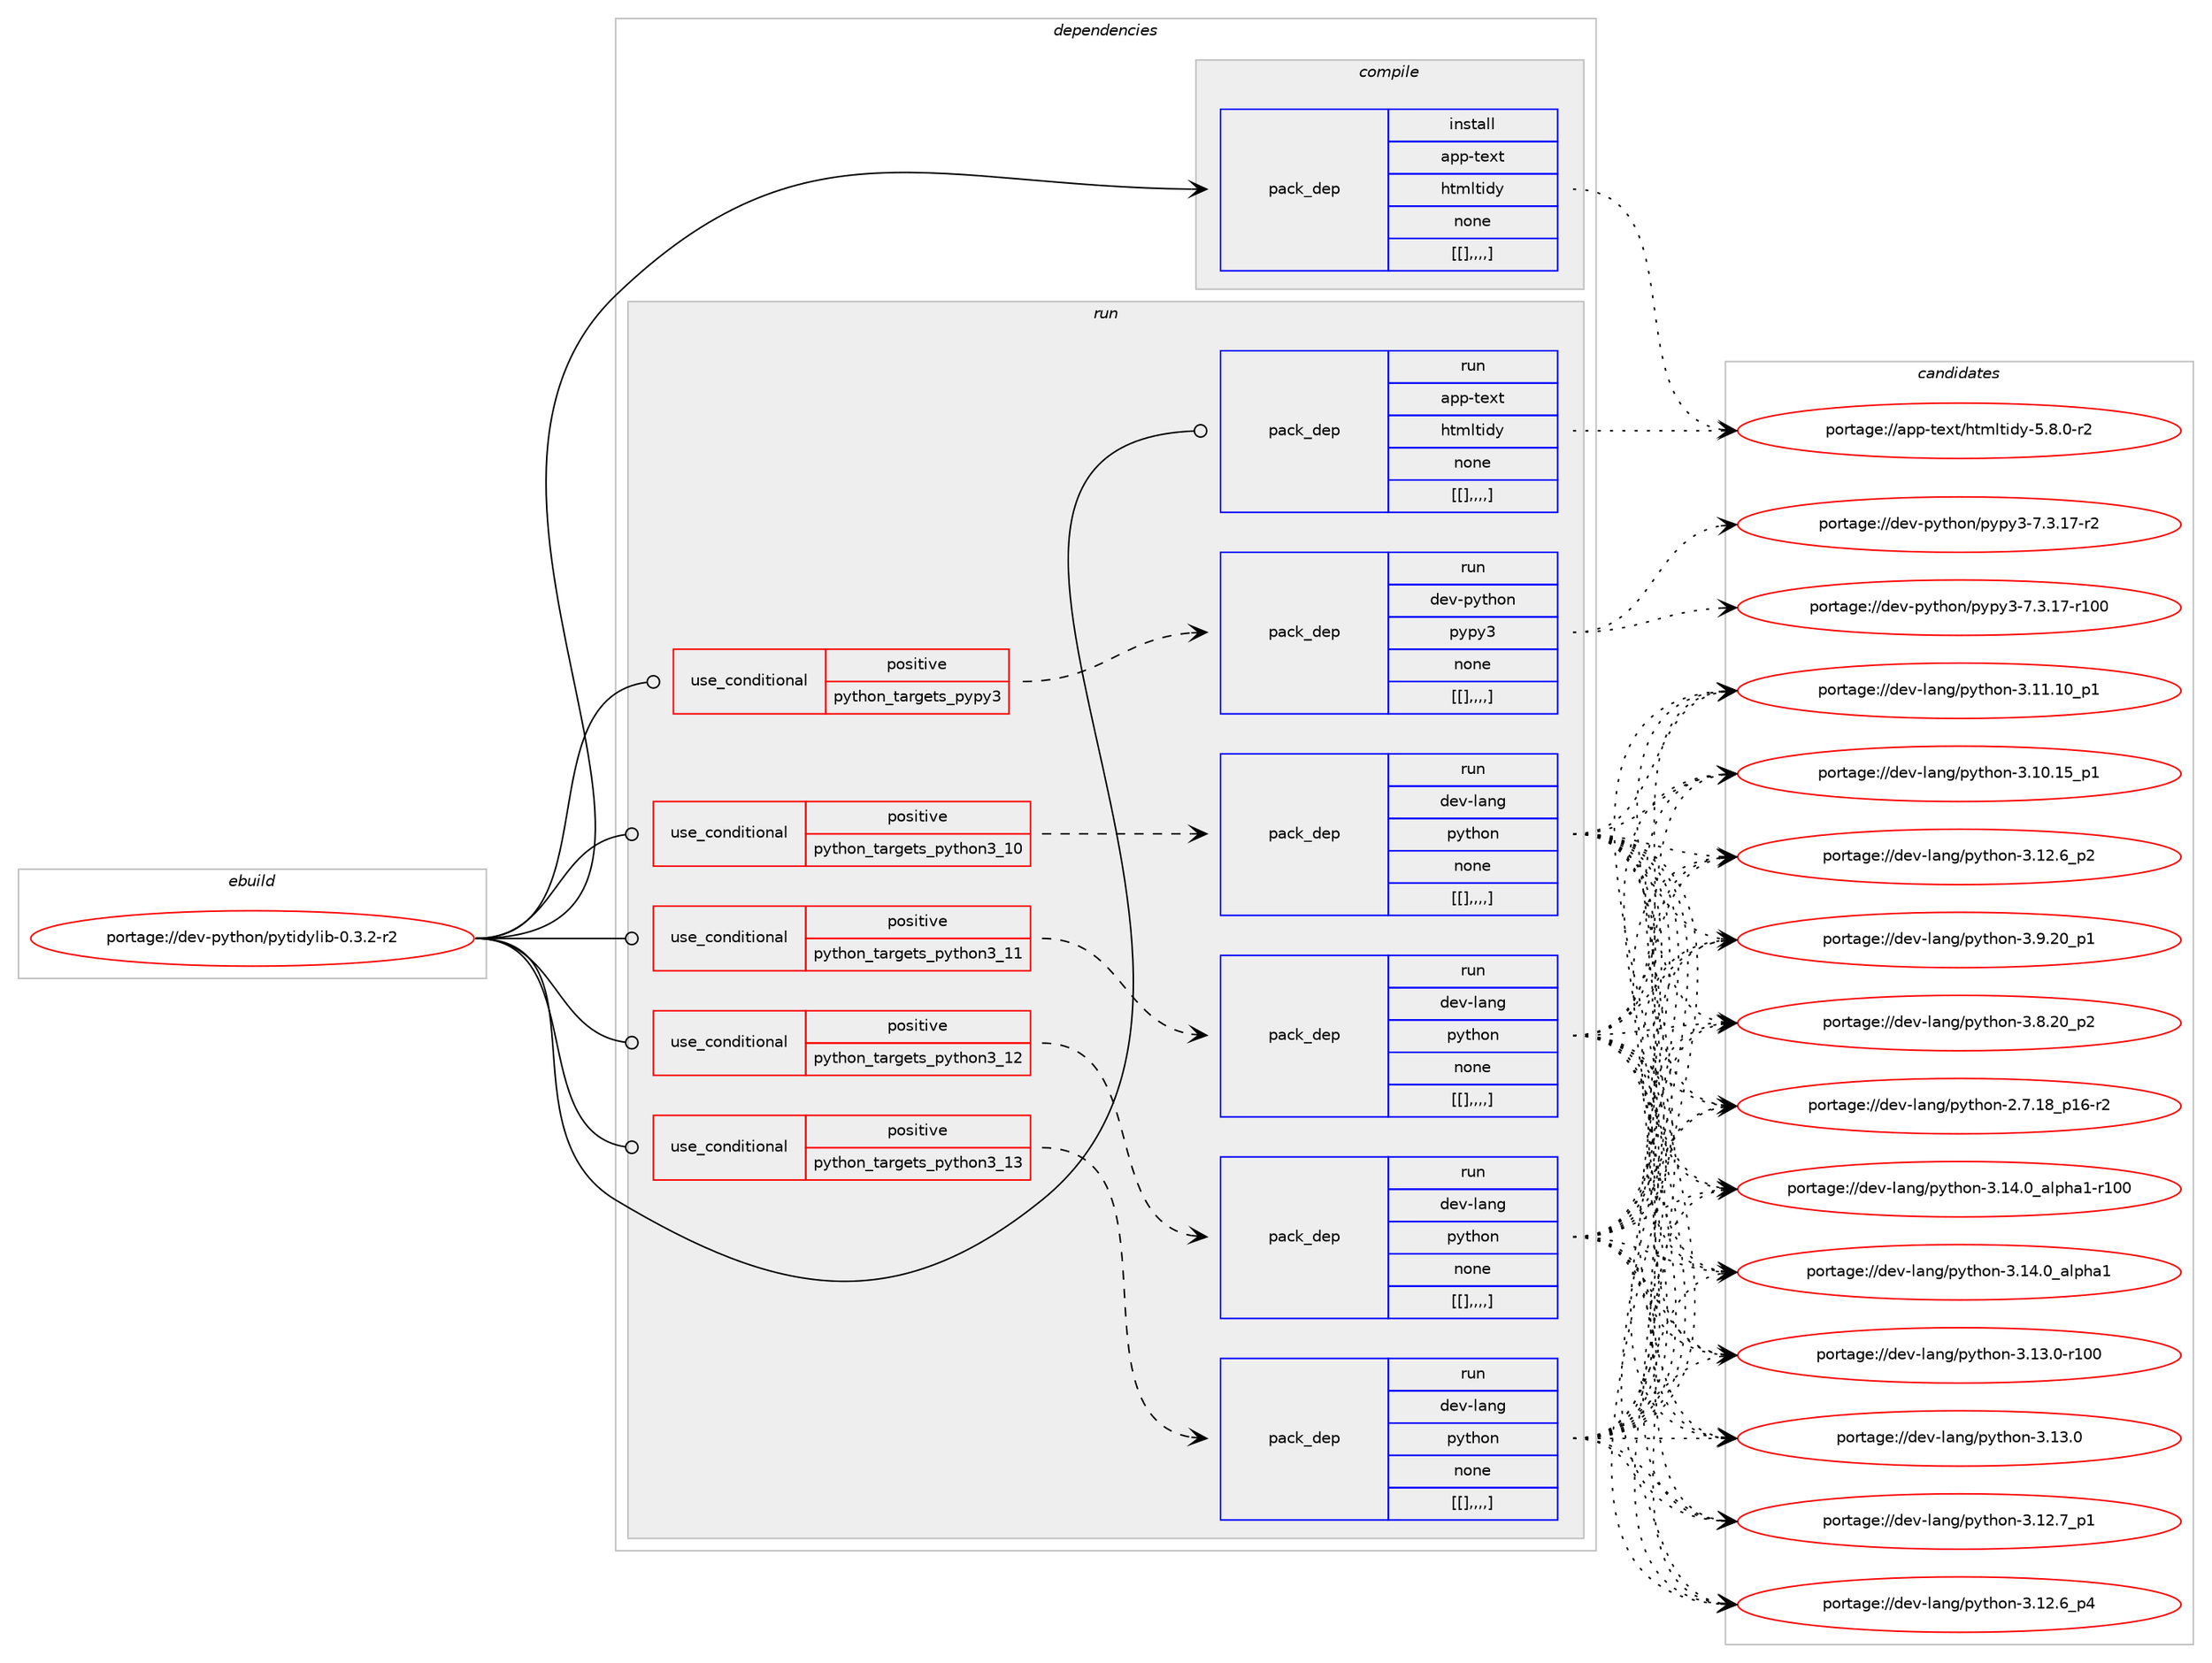 digraph prolog {

# *************
# Graph options
# *************

newrank=true;
concentrate=true;
compound=true;
graph [rankdir=LR,fontname=Helvetica,fontsize=10,ranksep=1.5];#, ranksep=2.5, nodesep=0.2];
edge  [arrowhead=vee];
node  [fontname=Helvetica,fontsize=10];

# **********
# The ebuild
# **********

subgraph cluster_leftcol {
color=gray;
label=<<i>ebuild</i>>;
id [label="portage://dev-python/pytidylib-0.3.2-r2", color=red, width=4, href="../dev-python/pytidylib-0.3.2-r2.svg"];
}

# ****************
# The dependencies
# ****************

subgraph cluster_midcol {
color=gray;
label=<<i>dependencies</i>>;
subgraph cluster_compile {
fillcolor="#eeeeee";
style=filled;
label=<<i>compile</i>>;
subgraph pack124763 {
dependency167257 [label=<<TABLE BORDER="0" CELLBORDER="1" CELLSPACING="0" CELLPADDING="4" WIDTH="220"><TR><TD ROWSPAN="6" CELLPADDING="30">pack_dep</TD></TR><TR><TD WIDTH="110">install</TD></TR><TR><TD>app-text</TD></TR><TR><TD>htmltidy</TD></TR><TR><TD>none</TD></TR><TR><TD>[[],,,,]</TD></TR></TABLE>>, shape=none, color=blue];
}
id:e -> dependency167257:w [weight=20,style="solid",arrowhead="vee"];
}
subgraph cluster_compileandrun {
fillcolor="#eeeeee";
style=filled;
label=<<i>compile and run</i>>;
}
subgraph cluster_run {
fillcolor="#eeeeee";
style=filled;
label=<<i>run</i>>;
subgraph cond41161 {
dependency167281 [label=<<TABLE BORDER="0" CELLBORDER="1" CELLSPACING="0" CELLPADDING="4"><TR><TD ROWSPAN="3" CELLPADDING="10">use_conditional</TD></TR><TR><TD>positive</TD></TR><TR><TD>python_targets_pypy3</TD></TR></TABLE>>, shape=none, color=red];
subgraph pack124787 {
dependency167288 [label=<<TABLE BORDER="0" CELLBORDER="1" CELLSPACING="0" CELLPADDING="4" WIDTH="220"><TR><TD ROWSPAN="6" CELLPADDING="30">pack_dep</TD></TR><TR><TD WIDTH="110">run</TD></TR><TR><TD>dev-python</TD></TR><TR><TD>pypy3</TD></TR><TR><TD>none</TD></TR><TR><TD>[[],,,,]</TD></TR></TABLE>>, shape=none, color=blue];
}
dependency167281:e -> dependency167288:w [weight=20,style="dashed",arrowhead="vee"];
}
id:e -> dependency167281:w [weight=20,style="solid",arrowhead="odot"];
subgraph cond41173 {
dependency167315 [label=<<TABLE BORDER="0" CELLBORDER="1" CELLSPACING="0" CELLPADDING="4"><TR><TD ROWSPAN="3" CELLPADDING="10">use_conditional</TD></TR><TR><TD>positive</TD></TR><TR><TD>python_targets_python3_10</TD></TR></TABLE>>, shape=none, color=red];
subgraph pack124815 {
dependency167354 [label=<<TABLE BORDER="0" CELLBORDER="1" CELLSPACING="0" CELLPADDING="4" WIDTH="220"><TR><TD ROWSPAN="6" CELLPADDING="30">pack_dep</TD></TR><TR><TD WIDTH="110">run</TD></TR><TR><TD>dev-lang</TD></TR><TR><TD>python</TD></TR><TR><TD>none</TD></TR><TR><TD>[[],,,,]</TD></TR></TABLE>>, shape=none, color=blue];
}
dependency167315:e -> dependency167354:w [weight=20,style="dashed",arrowhead="vee"];
}
id:e -> dependency167315:w [weight=20,style="solid",arrowhead="odot"];
subgraph cond41196 {
dependency167361 [label=<<TABLE BORDER="0" CELLBORDER="1" CELLSPACING="0" CELLPADDING="4"><TR><TD ROWSPAN="3" CELLPADDING="10">use_conditional</TD></TR><TR><TD>positive</TD></TR><TR><TD>python_targets_python3_11</TD></TR></TABLE>>, shape=none, color=red];
subgraph pack124856 {
dependency167432 [label=<<TABLE BORDER="0" CELLBORDER="1" CELLSPACING="0" CELLPADDING="4" WIDTH="220"><TR><TD ROWSPAN="6" CELLPADDING="30">pack_dep</TD></TR><TR><TD WIDTH="110">run</TD></TR><TR><TD>dev-lang</TD></TR><TR><TD>python</TD></TR><TR><TD>none</TD></TR><TR><TD>[[],,,,]</TD></TR></TABLE>>, shape=none, color=blue];
}
dependency167361:e -> dependency167432:w [weight=20,style="dashed",arrowhead="vee"];
}
id:e -> dependency167361:w [weight=20,style="solid",arrowhead="odot"];
subgraph cond41225 {
dependency167530 [label=<<TABLE BORDER="0" CELLBORDER="1" CELLSPACING="0" CELLPADDING="4"><TR><TD ROWSPAN="3" CELLPADDING="10">use_conditional</TD></TR><TR><TD>positive</TD></TR><TR><TD>python_targets_python3_12</TD></TR></TABLE>>, shape=none, color=red];
subgraph pack124927 {
dependency167549 [label=<<TABLE BORDER="0" CELLBORDER="1" CELLSPACING="0" CELLPADDING="4" WIDTH="220"><TR><TD ROWSPAN="6" CELLPADDING="30">pack_dep</TD></TR><TR><TD WIDTH="110">run</TD></TR><TR><TD>dev-lang</TD></TR><TR><TD>python</TD></TR><TR><TD>none</TD></TR><TR><TD>[[],,,,]</TD></TR></TABLE>>, shape=none, color=blue];
}
dependency167530:e -> dependency167549:w [weight=20,style="dashed",arrowhead="vee"];
}
id:e -> dependency167530:w [weight=20,style="solid",arrowhead="odot"];
subgraph cond41290 {
dependency167571 [label=<<TABLE BORDER="0" CELLBORDER="1" CELLSPACING="0" CELLPADDING="4"><TR><TD ROWSPAN="3" CELLPADDING="10">use_conditional</TD></TR><TR><TD>positive</TD></TR><TR><TD>python_targets_python3_13</TD></TR></TABLE>>, shape=none, color=red];
subgraph pack124963 {
dependency167613 [label=<<TABLE BORDER="0" CELLBORDER="1" CELLSPACING="0" CELLPADDING="4" WIDTH="220"><TR><TD ROWSPAN="6" CELLPADDING="30">pack_dep</TD></TR><TR><TD WIDTH="110">run</TD></TR><TR><TD>dev-lang</TD></TR><TR><TD>python</TD></TR><TR><TD>none</TD></TR><TR><TD>[[],,,,]</TD></TR></TABLE>>, shape=none, color=blue];
}
dependency167571:e -> dependency167613:w [weight=20,style="dashed",arrowhead="vee"];
}
id:e -> dependency167571:w [weight=20,style="solid",arrowhead="odot"];
subgraph pack124975 {
dependency167621 [label=<<TABLE BORDER="0" CELLBORDER="1" CELLSPACING="0" CELLPADDING="4" WIDTH="220"><TR><TD ROWSPAN="6" CELLPADDING="30">pack_dep</TD></TR><TR><TD WIDTH="110">run</TD></TR><TR><TD>app-text</TD></TR><TR><TD>htmltidy</TD></TR><TR><TD>none</TD></TR><TR><TD>[[],,,,]</TD></TR></TABLE>>, shape=none, color=blue];
}
id:e -> dependency167621:w [weight=20,style="solid",arrowhead="odot"];
}
}

# **************
# The candidates
# **************

subgraph cluster_choices {
rank=same;
color=gray;
label=<<i>candidates</i>>;

subgraph choice124687 {
color=black;
nodesep=1;
choice9711211245116101120116471041161091081161051001214553465646484511450 [label="portage://app-text/htmltidy-5.8.0-r2", color=red, width=4,href="../app-text/htmltidy-5.8.0-r2.svg"];
dependency167257:e -> choice9711211245116101120116471041161091081161051001214553465646484511450:w [style=dotted,weight="100"];
}
subgraph choice124691 {
color=black;
nodesep=1;
choice100101118451121211161041111104711212111212151455546514649554511450 [label="portage://dev-python/pypy3-7.3.17-r2", color=red, width=4,href="../dev-python/pypy3-7.3.17-r2.svg"];
choice1001011184511212111610411111047112121112121514555465146495545114494848 [label="portage://dev-python/pypy3-7.3.17-r100", color=red, width=4,href="../dev-python/pypy3-7.3.17-r100.svg"];
dependency167288:e -> choice100101118451121211161041111104711212111212151455546514649554511450:w [style=dotted,weight="100"];
dependency167288:e -> choice1001011184511212111610411111047112121112121514555465146495545114494848:w [style=dotted,weight="100"];
}
subgraph choice124694 {
color=black;
nodesep=1;
choice100101118451089711010347112121116104111110455146495246489597108112104974945114494848 [label="portage://dev-lang/python-3.14.0_alpha1-r100", color=red, width=4,href="../dev-lang/python-3.14.0_alpha1-r100.svg"];
choice1001011184510897110103471121211161041111104551464952464895971081121049749 [label="portage://dev-lang/python-3.14.0_alpha1", color=red, width=4,href="../dev-lang/python-3.14.0_alpha1.svg"];
choice1001011184510897110103471121211161041111104551464951464845114494848 [label="portage://dev-lang/python-3.13.0-r100", color=red, width=4,href="../dev-lang/python-3.13.0-r100.svg"];
choice10010111845108971101034711212111610411111045514649514648 [label="portage://dev-lang/python-3.13.0", color=red, width=4,href="../dev-lang/python-3.13.0.svg"];
choice100101118451089711010347112121116104111110455146495046559511249 [label="portage://dev-lang/python-3.12.7_p1", color=red, width=4,href="../dev-lang/python-3.12.7_p1.svg"];
choice100101118451089711010347112121116104111110455146495046549511252 [label="portage://dev-lang/python-3.12.6_p4", color=red, width=4,href="../dev-lang/python-3.12.6_p4.svg"];
choice100101118451089711010347112121116104111110455146495046549511250 [label="portage://dev-lang/python-3.12.6_p2", color=red, width=4,href="../dev-lang/python-3.12.6_p2.svg"];
choice10010111845108971101034711212111610411111045514649494649489511249 [label="portage://dev-lang/python-3.11.10_p1", color=red, width=4,href="../dev-lang/python-3.11.10_p1.svg"];
choice10010111845108971101034711212111610411111045514649484649539511249 [label="portage://dev-lang/python-3.10.15_p1", color=red, width=4,href="../dev-lang/python-3.10.15_p1.svg"];
choice100101118451089711010347112121116104111110455146574650489511249 [label="portage://dev-lang/python-3.9.20_p1", color=red, width=4,href="../dev-lang/python-3.9.20_p1.svg"];
choice100101118451089711010347112121116104111110455146564650489511250 [label="portage://dev-lang/python-3.8.20_p2", color=red, width=4,href="../dev-lang/python-3.8.20_p2.svg"];
choice100101118451089711010347112121116104111110455046554649569511249544511450 [label="portage://dev-lang/python-2.7.18_p16-r2", color=red, width=4,href="../dev-lang/python-2.7.18_p16-r2.svg"];
dependency167354:e -> choice100101118451089711010347112121116104111110455146495246489597108112104974945114494848:w [style=dotted,weight="100"];
dependency167354:e -> choice1001011184510897110103471121211161041111104551464952464895971081121049749:w [style=dotted,weight="100"];
dependency167354:e -> choice1001011184510897110103471121211161041111104551464951464845114494848:w [style=dotted,weight="100"];
dependency167354:e -> choice10010111845108971101034711212111610411111045514649514648:w [style=dotted,weight="100"];
dependency167354:e -> choice100101118451089711010347112121116104111110455146495046559511249:w [style=dotted,weight="100"];
dependency167354:e -> choice100101118451089711010347112121116104111110455146495046549511252:w [style=dotted,weight="100"];
dependency167354:e -> choice100101118451089711010347112121116104111110455146495046549511250:w [style=dotted,weight="100"];
dependency167354:e -> choice10010111845108971101034711212111610411111045514649494649489511249:w [style=dotted,weight="100"];
dependency167354:e -> choice10010111845108971101034711212111610411111045514649484649539511249:w [style=dotted,weight="100"];
dependency167354:e -> choice100101118451089711010347112121116104111110455146574650489511249:w [style=dotted,weight="100"];
dependency167354:e -> choice100101118451089711010347112121116104111110455146564650489511250:w [style=dotted,weight="100"];
dependency167354:e -> choice100101118451089711010347112121116104111110455046554649569511249544511450:w [style=dotted,weight="100"];
}
subgraph choice124723 {
color=black;
nodesep=1;
choice100101118451089711010347112121116104111110455146495246489597108112104974945114494848 [label="portage://dev-lang/python-3.14.0_alpha1-r100", color=red, width=4,href="../dev-lang/python-3.14.0_alpha1-r100.svg"];
choice1001011184510897110103471121211161041111104551464952464895971081121049749 [label="portage://dev-lang/python-3.14.0_alpha1", color=red, width=4,href="../dev-lang/python-3.14.0_alpha1.svg"];
choice1001011184510897110103471121211161041111104551464951464845114494848 [label="portage://dev-lang/python-3.13.0-r100", color=red, width=4,href="../dev-lang/python-3.13.0-r100.svg"];
choice10010111845108971101034711212111610411111045514649514648 [label="portage://dev-lang/python-3.13.0", color=red, width=4,href="../dev-lang/python-3.13.0.svg"];
choice100101118451089711010347112121116104111110455146495046559511249 [label="portage://dev-lang/python-3.12.7_p1", color=red, width=4,href="../dev-lang/python-3.12.7_p1.svg"];
choice100101118451089711010347112121116104111110455146495046549511252 [label="portage://dev-lang/python-3.12.6_p4", color=red, width=4,href="../dev-lang/python-3.12.6_p4.svg"];
choice100101118451089711010347112121116104111110455146495046549511250 [label="portage://dev-lang/python-3.12.6_p2", color=red, width=4,href="../dev-lang/python-3.12.6_p2.svg"];
choice10010111845108971101034711212111610411111045514649494649489511249 [label="portage://dev-lang/python-3.11.10_p1", color=red, width=4,href="../dev-lang/python-3.11.10_p1.svg"];
choice10010111845108971101034711212111610411111045514649484649539511249 [label="portage://dev-lang/python-3.10.15_p1", color=red, width=4,href="../dev-lang/python-3.10.15_p1.svg"];
choice100101118451089711010347112121116104111110455146574650489511249 [label="portage://dev-lang/python-3.9.20_p1", color=red, width=4,href="../dev-lang/python-3.9.20_p1.svg"];
choice100101118451089711010347112121116104111110455146564650489511250 [label="portage://dev-lang/python-3.8.20_p2", color=red, width=4,href="../dev-lang/python-3.8.20_p2.svg"];
choice100101118451089711010347112121116104111110455046554649569511249544511450 [label="portage://dev-lang/python-2.7.18_p16-r2", color=red, width=4,href="../dev-lang/python-2.7.18_p16-r2.svg"];
dependency167432:e -> choice100101118451089711010347112121116104111110455146495246489597108112104974945114494848:w [style=dotted,weight="100"];
dependency167432:e -> choice1001011184510897110103471121211161041111104551464952464895971081121049749:w [style=dotted,weight="100"];
dependency167432:e -> choice1001011184510897110103471121211161041111104551464951464845114494848:w [style=dotted,weight="100"];
dependency167432:e -> choice10010111845108971101034711212111610411111045514649514648:w [style=dotted,weight="100"];
dependency167432:e -> choice100101118451089711010347112121116104111110455146495046559511249:w [style=dotted,weight="100"];
dependency167432:e -> choice100101118451089711010347112121116104111110455146495046549511252:w [style=dotted,weight="100"];
dependency167432:e -> choice100101118451089711010347112121116104111110455146495046549511250:w [style=dotted,weight="100"];
dependency167432:e -> choice10010111845108971101034711212111610411111045514649494649489511249:w [style=dotted,weight="100"];
dependency167432:e -> choice10010111845108971101034711212111610411111045514649484649539511249:w [style=dotted,weight="100"];
dependency167432:e -> choice100101118451089711010347112121116104111110455146574650489511249:w [style=dotted,weight="100"];
dependency167432:e -> choice100101118451089711010347112121116104111110455146564650489511250:w [style=dotted,weight="100"];
dependency167432:e -> choice100101118451089711010347112121116104111110455046554649569511249544511450:w [style=dotted,weight="100"];
}
subgraph choice124732 {
color=black;
nodesep=1;
choice100101118451089711010347112121116104111110455146495246489597108112104974945114494848 [label="portage://dev-lang/python-3.14.0_alpha1-r100", color=red, width=4,href="../dev-lang/python-3.14.0_alpha1-r100.svg"];
choice1001011184510897110103471121211161041111104551464952464895971081121049749 [label="portage://dev-lang/python-3.14.0_alpha1", color=red, width=4,href="../dev-lang/python-3.14.0_alpha1.svg"];
choice1001011184510897110103471121211161041111104551464951464845114494848 [label="portage://dev-lang/python-3.13.0-r100", color=red, width=4,href="../dev-lang/python-3.13.0-r100.svg"];
choice10010111845108971101034711212111610411111045514649514648 [label="portage://dev-lang/python-3.13.0", color=red, width=4,href="../dev-lang/python-3.13.0.svg"];
choice100101118451089711010347112121116104111110455146495046559511249 [label="portage://dev-lang/python-3.12.7_p1", color=red, width=4,href="../dev-lang/python-3.12.7_p1.svg"];
choice100101118451089711010347112121116104111110455146495046549511252 [label="portage://dev-lang/python-3.12.6_p4", color=red, width=4,href="../dev-lang/python-3.12.6_p4.svg"];
choice100101118451089711010347112121116104111110455146495046549511250 [label="portage://dev-lang/python-3.12.6_p2", color=red, width=4,href="../dev-lang/python-3.12.6_p2.svg"];
choice10010111845108971101034711212111610411111045514649494649489511249 [label="portage://dev-lang/python-3.11.10_p1", color=red, width=4,href="../dev-lang/python-3.11.10_p1.svg"];
choice10010111845108971101034711212111610411111045514649484649539511249 [label="portage://dev-lang/python-3.10.15_p1", color=red, width=4,href="../dev-lang/python-3.10.15_p1.svg"];
choice100101118451089711010347112121116104111110455146574650489511249 [label="portage://dev-lang/python-3.9.20_p1", color=red, width=4,href="../dev-lang/python-3.9.20_p1.svg"];
choice100101118451089711010347112121116104111110455146564650489511250 [label="portage://dev-lang/python-3.8.20_p2", color=red, width=4,href="../dev-lang/python-3.8.20_p2.svg"];
choice100101118451089711010347112121116104111110455046554649569511249544511450 [label="portage://dev-lang/python-2.7.18_p16-r2", color=red, width=4,href="../dev-lang/python-2.7.18_p16-r2.svg"];
dependency167549:e -> choice100101118451089711010347112121116104111110455146495246489597108112104974945114494848:w [style=dotted,weight="100"];
dependency167549:e -> choice1001011184510897110103471121211161041111104551464952464895971081121049749:w [style=dotted,weight="100"];
dependency167549:e -> choice1001011184510897110103471121211161041111104551464951464845114494848:w [style=dotted,weight="100"];
dependency167549:e -> choice10010111845108971101034711212111610411111045514649514648:w [style=dotted,weight="100"];
dependency167549:e -> choice100101118451089711010347112121116104111110455146495046559511249:w [style=dotted,weight="100"];
dependency167549:e -> choice100101118451089711010347112121116104111110455146495046549511252:w [style=dotted,weight="100"];
dependency167549:e -> choice100101118451089711010347112121116104111110455146495046549511250:w [style=dotted,weight="100"];
dependency167549:e -> choice10010111845108971101034711212111610411111045514649494649489511249:w [style=dotted,weight="100"];
dependency167549:e -> choice10010111845108971101034711212111610411111045514649484649539511249:w [style=dotted,weight="100"];
dependency167549:e -> choice100101118451089711010347112121116104111110455146574650489511249:w [style=dotted,weight="100"];
dependency167549:e -> choice100101118451089711010347112121116104111110455146564650489511250:w [style=dotted,weight="100"];
dependency167549:e -> choice100101118451089711010347112121116104111110455046554649569511249544511450:w [style=dotted,weight="100"];
}
subgraph choice124759 {
color=black;
nodesep=1;
choice100101118451089711010347112121116104111110455146495246489597108112104974945114494848 [label="portage://dev-lang/python-3.14.0_alpha1-r100", color=red, width=4,href="../dev-lang/python-3.14.0_alpha1-r100.svg"];
choice1001011184510897110103471121211161041111104551464952464895971081121049749 [label="portage://dev-lang/python-3.14.0_alpha1", color=red, width=4,href="../dev-lang/python-3.14.0_alpha1.svg"];
choice1001011184510897110103471121211161041111104551464951464845114494848 [label="portage://dev-lang/python-3.13.0-r100", color=red, width=4,href="../dev-lang/python-3.13.0-r100.svg"];
choice10010111845108971101034711212111610411111045514649514648 [label="portage://dev-lang/python-3.13.0", color=red, width=4,href="../dev-lang/python-3.13.0.svg"];
choice100101118451089711010347112121116104111110455146495046559511249 [label="portage://dev-lang/python-3.12.7_p1", color=red, width=4,href="../dev-lang/python-3.12.7_p1.svg"];
choice100101118451089711010347112121116104111110455146495046549511252 [label="portage://dev-lang/python-3.12.6_p4", color=red, width=4,href="../dev-lang/python-3.12.6_p4.svg"];
choice100101118451089711010347112121116104111110455146495046549511250 [label="portage://dev-lang/python-3.12.6_p2", color=red, width=4,href="../dev-lang/python-3.12.6_p2.svg"];
choice10010111845108971101034711212111610411111045514649494649489511249 [label="portage://dev-lang/python-3.11.10_p1", color=red, width=4,href="../dev-lang/python-3.11.10_p1.svg"];
choice10010111845108971101034711212111610411111045514649484649539511249 [label="portage://dev-lang/python-3.10.15_p1", color=red, width=4,href="../dev-lang/python-3.10.15_p1.svg"];
choice100101118451089711010347112121116104111110455146574650489511249 [label="portage://dev-lang/python-3.9.20_p1", color=red, width=4,href="../dev-lang/python-3.9.20_p1.svg"];
choice100101118451089711010347112121116104111110455146564650489511250 [label="portage://dev-lang/python-3.8.20_p2", color=red, width=4,href="../dev-lang/python-3.8.20_p2.svg"];
choice100101118451089711010347112121116104111110455046554649569511249544511450 [label="portage://dev-lang/python-2.7.18_p16-r2", color=red, width=4,href="../dev-lang/python-2.7.18_p16-r2.svg"];
dependency167613:e -> choice100101118451089711010347112121116104111110455146495246489597108112104974945114494848:w [style=dotted,weight="100"];
dependency167613:e -> choice1001011184510897110103471121211161041111104551464952464895971081121049749:w [style=dotted,weight="100"];
dependency167613:e -> choice1001011184510897110103471121211161041111104551464951464845114494848:w [style=dotted,weight="100"];
dependency167613:e -> choice10010111845108971101034711212111610411111045514649514648:w [style=dotted,weight="100"];
dependency167613:e -> choice100101118451089711010347112121116104111110455146495046559511249:w [style=dotted,weight="100"];
dependency167613:e -> choice100101118451089711010347112121116104111110455146495046549511252:w [style=dotted,weight="100"];
dependency167613:e -> choice100101118451089711010347112121116104111110455146495046549511250:w [style=dotted,weight="100"];
dependency167613:e -> choice10010111845108971101034711212111610411111045514649494649489511249:w [style=dotted,weight="100"];
dependency167613:e -> choice10010111845108971101034711212111610411111045514649484649539511249:w [style=dotted,weight="100"];
dependency167613:e -> choice100101118451089711010347112121116104111110455146574650489511249:w [style=dotted,weight="100"];
dependency167613:e -> choice100101118451089711010347112121116104111110455146564650489511250:w [style=dotted,weight="100"];
dependency167613:e -> choice100101118451089711010347112121116104111110455046554649569511249544511450:w [style=dotted,weight="100"];
}
subgraph choice124775 {
color=black;
nodesep=1;
choice9711211245116101120116471041161091081161051001214553465646484511450 [label="portage://app-text/htmltidy-5.8.0-r2", color=red, width=4,href="../app-text/htmltidy-5.8.0-r2.svg"];
dependency167621:e -> choice9711211245116101120116471041161091081161051001214553465646484511450:w [style=dotted,weight="100"];
}
}

}
